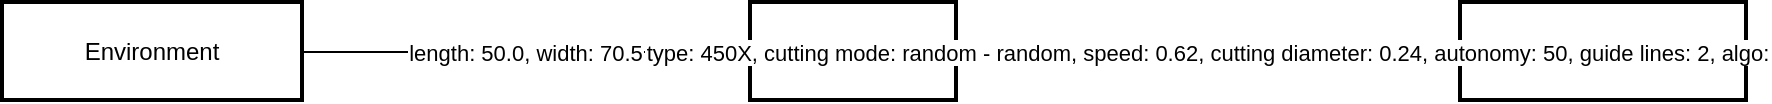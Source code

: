 <mxfile version="24.7.16">
  <diagram name="Page-1" id="_w4MskTV-_MBXYk0GKq3">
    <mxGraphModel>
      <root>
        <mxCell id="0" />
        <mxCell id="1" parent="0" />
        <mxCell id="2" value="Environment" style="whiteSpace=wrap;strokeWidth=2;" vertex="1" parent="1">
          <mxGeometry x="8" y="30" width="150" height="49" as="geometry" />
        </mxCell>
        <mxCell id="3" value="Robot" style="whiteSpace=wrap;strokeWidth=2;" vertex="1" parent="1">
          <mxGeometry x="382" y="30" width="103" height="49" as="geometry" />
        </mxCell>
        <mxCell id="4" value="Parameters" style="whiteSpace=wrap;strokeWidth=2;" vertex="1" parent="1">
          <mxGeometry x="737" y="30" width="143" height="49" as="geometry" />
        </mxCell>
        <mxCell id="5" value="length: 50.0, width: 70.5" style="curved=1;startArrow=none;endArrow=block;exitX=1;exitY=0.51;entryX=0;entryY=0.51;" edge="1" parent="1" source="2" target="3">
          <mxGeometry relative="1" as="geometry">
            <Array as="points" />
          </mxGeometry>
        </mxCell>
        <mxCell id="6" value="type: 450X, cutting mode: random - random, speed: 0.62, cutting diameter: 0.24, autonomy: 50, guide lines: 2, algo:" style="curved=1;startArrow=none;endArrow=block;exitX=0.99;exitY=0.51;entryX=0;entryY=0.51;" edge="1" parent="1" source="3" target="4">
          <mxGeometry relative="1" as="geometry">
            <Array as="points" />
          </mxGeometry>
        </mxCell>
      </root>
    </mxGraphModel>
  </diagram>
</mxfile>
